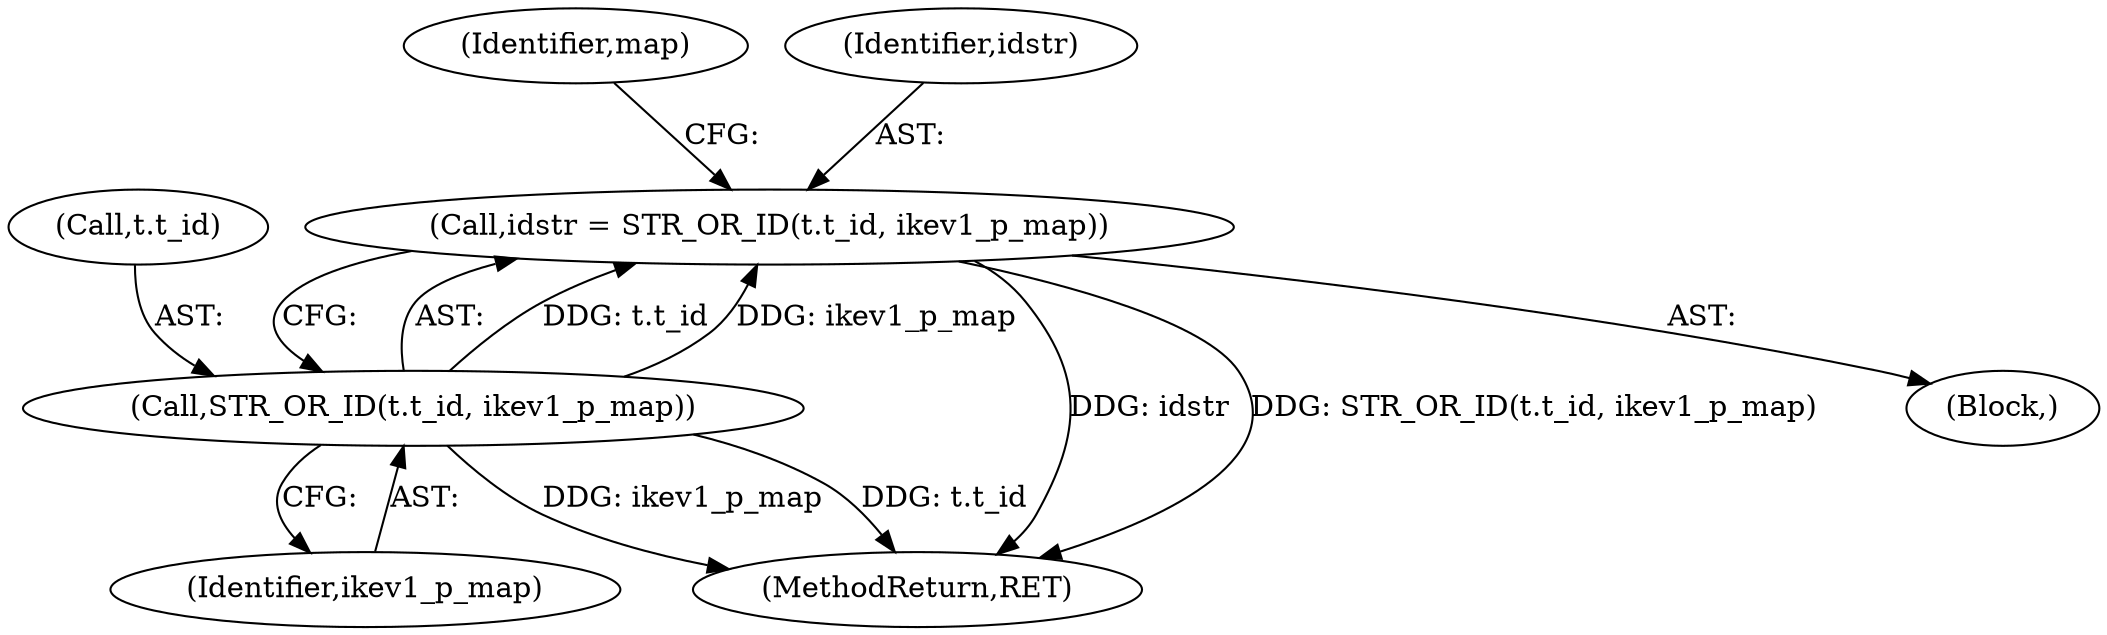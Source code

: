 digraph "0_tcpdump_e0a5a02b0fc1900a69d6c37ed0aab36fb8494e6d_2@pointer" {
"1000143" [label="(Call,idstr = STR_OR_ID(t.t_id, ikev1_p_map))"];
"1000145" [label="(Call,STR_OR_ID(t.t_id, ikev1_p_map))"];
"1000146" [label="(Call,t.t_id)"];
"1000145" [label="(Call,STR_OR_ID(t.t_id, ikev1_p_map))"];
"1000149" [label="(Identifier,ikev1_p_map)"];
"1000141" [label="(Block,)"];
"1000151" [label="(Identifier,map)"];
"1000144" [label="(Identifier,idstr)"];
"1000329" [label="(MethodReturn,RET)"];
"1000143" [label="(Call,idstr = STR_OR_ID(t.t_id, ikev1_p_map))"];
"1000143" -> "1000141"  [label="AST: "];
"1000143" -> "1000145"  [label="CFG: "];
"1000144" -> "1000143"  [label="AST: "];
"1000145" -> "1000143"  [label="AST: "];
"1000151" -> "1000143"  [label="CFG: "];
"1000143" -> "1000329"  [label="DDG: idstr"];
"1000143" -> "1000329"  [label="DDG: STR_OR_ID(t.t_id, ikev1_p_map)"];
"1000145" -> "1000143"  [label="DDG: t.t_id"];
"1000145" -> "1000143"  [label="DDG: ikev1_p_map"];
"1000145" -> "1000149"  [label="CFG: "];
"1000146" -> "1000145"  [label="AST: "];
"1000149" -> "1000145"  [label="AST: "];
"1000145" -> "1000329"  [label="DDG: ikev1_p_map"];
"1000145" -> "1000329"  [label="DDG: t.t_id"];
}
